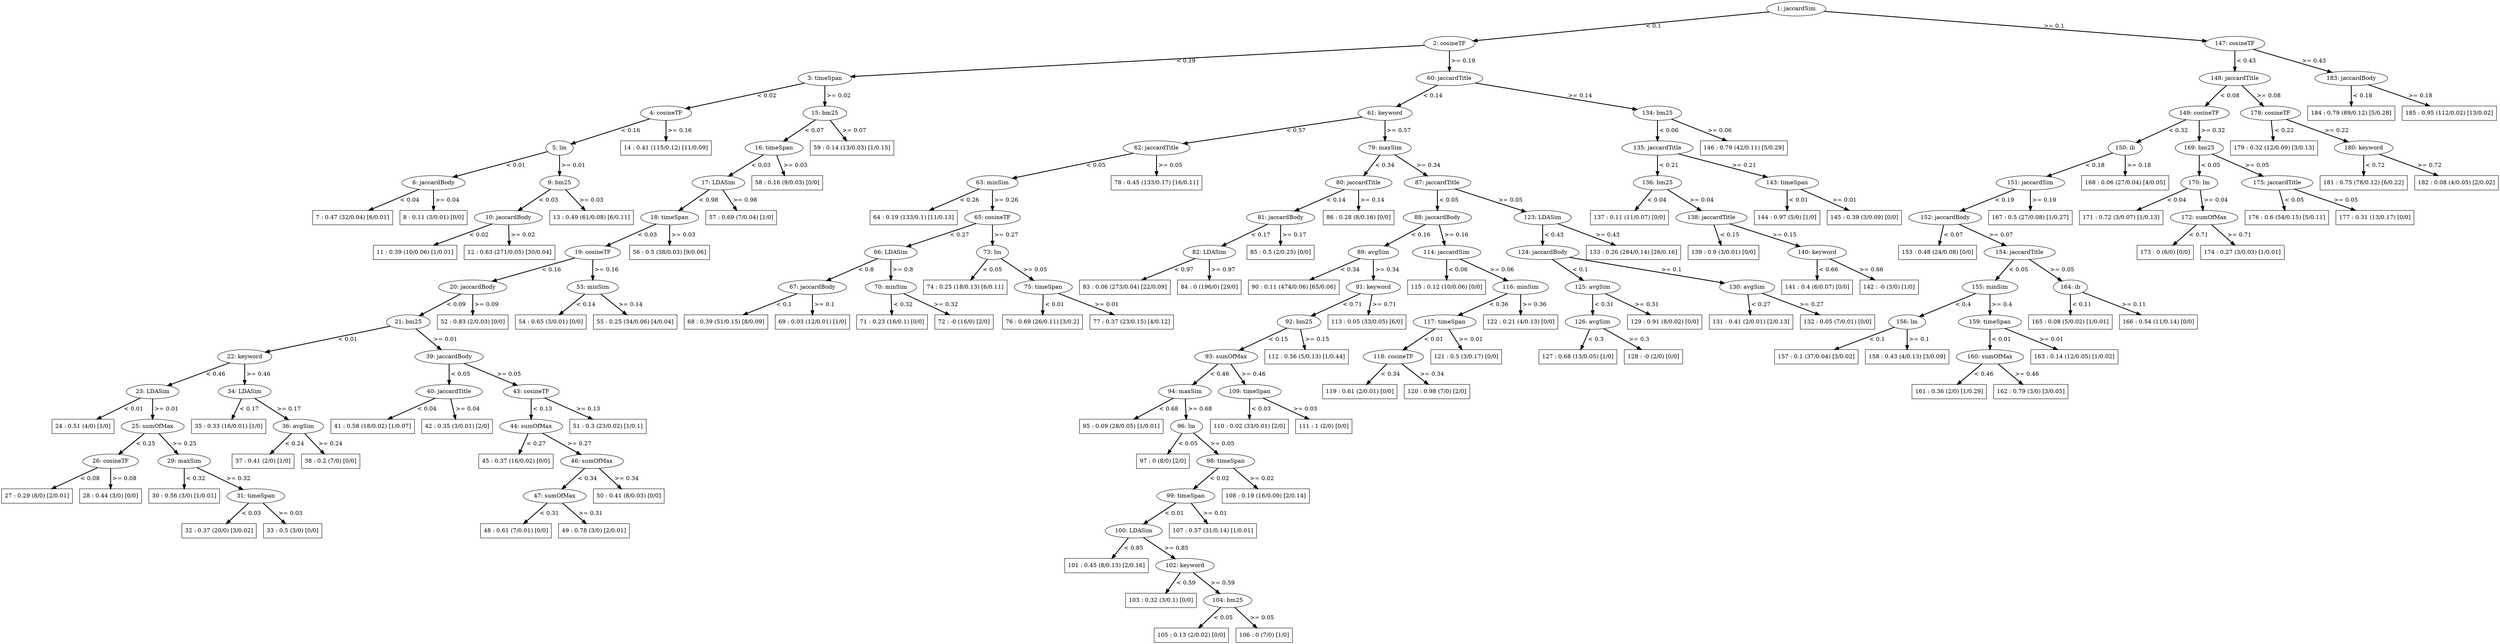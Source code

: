 digraph Tree {
edge [style=bold]
N53ce1329 [label="1: jaccardSim"]
N53ce1329->N52719fb6 [label=" < 0.1"]
N52719fb6 [label="2: cosineTF"]
N52719fb6->N537f60bf [label=" < 0.19"]
N537f60bf [label="3: timeSpan"]
N537f60bf->N4686afc2 [label=" < 0.02"]
N4686afc2 [label="4: cosineTF"]
N4686afc2->Ne350b40 [label=" < 0.16"]
Ne350b40 [label="5: lm"]
Ne350b40->N1ffaf86 [label=" < 0.01"]
N1ffaf86 [label="6: jaccardBody"]
N1ffaf86->N1e6a3214 [label=" < 0.04"]
N1e6a3214 [label="7 : 0.47 (32/0.04) [6/0.01]"shape=box]
N1ffaf86->N71ba6d4e [label=" >= 0.04"]
N71ba6d4e [label="8 : 0.11 (3/0.01) [0/0]"shape=box]
Ne350b40->N4145bad8 [label=" >= 0.01"]
N4145bad8 [label="9: bm25"]
N4145bad8->N3e27aa33 [label=" < 0.03"]
N3e27aa33 [label="10: jaccardBody"]
N3e27aa33->Nf0c8a99 [label=" < 0.02"]
Nf0c8a99 [label="11 : 0.39 (10/0.06) [1/0.01]"shape=box]
N3e27aa33->N7526515b [label=" >= 0.02"]
N7526515b [label="12 : 0.63 (271/0.05) [30/0.04]"shape=box]
N4145bad8->N11392934 [label=" >= 0.03"]
N11392934 [label="13 : 0.49 (61/0.08) [6/0.11]"shape=box]
N4686afc2->N53fe15ff [label=" >= 0.16"]
N53fe15ff [label="14 : 0.41 (115/0.12) [11/0.09]"shape=box]
N537f60bf->N6e9175d8 [label=" >= 0.02"]
N6e9175d8 [label="15: bm25"]
N6e9175d8->N470734c3 [label=" < 0.07"]
N470734c3 [label="16: timeSpan"]
N470734c3->N74ea2410 [label=" < 0.03"]
N74ea2410 [label="17: LDASim"]
N74ea2410->N5d0bf09b [label=" < 0.98"]
N5d0bf09b [label="18: timeSpan"]
N5d0bf09b->N117159c0 [label=" < 0.03"]
N117159c0 [label="19: cosineTF"]
N117159c0->N1ca3b418 [label=" < 0.16"]
N1ca3b418 [label="20: jaccardBody"]
N1ca3b418->N74e28667 [label=" < 0.09"]
N74e28667 [label="21: bm25"]
N74e28667->N5149d738 [label=" < 0.01"]
N5149d738 [label="22: keyword"]
N5149d738->N53fb3dab [label=" < 0.46"]
N53fb3dab [label="23: LDASim"]
N53fb3dab->N75437611 [label=" < 0.01"]
N75437611 [label="24 : 0.51 (4/0) [1/0]"shape=box]
N53fb3dab->N196a42c3 [label=" >= 0.01"]
N196a42c3 [label="25: sumOfMax"]
N196a42c3->N7f485fda [label=" < 0.25"]
N7f485fda [label="26: cosineTF"]
N7f485fda->N3ba987b8 [label=" < 0.08"]
N3ba987b8 [label="27 : 0.29 (8/0) [2/0.01]"shape=box]
N7f485fda->N72035809 [label=" >= 0.08"]
N72035809 [label="28 : 0.44 (3/0) [0/0]"shape=box]
N196a42c3->N8458f04 [label=" >= 0.25"]
N8458f04 [label="29: maxSim"]
N8458f04->Ncc43f62 [label=" < 0.32"]
Ncc43f62 [label="30 : 0.56 (3/0) [1/0.01]"shape=box]
N8458f04->N413d1baf [label=" >= 0.32"]
N413d1baf [label="31: timeSpan"]
N413d1baf->N5032714f [label=" < 0.03"]
N5032714f [label="32 : 0.37 (20/0) [3/0.02]"shape=box]
N413d1baf->N402c4085 [label=" >= 0.03"]
N402c4085 [label="33 : 0.5 (3/0) [0/0]"shape=box]
N5149d738->N5386659f [label=" >= 0.46"]
N5386659f [label="34: LDASim"]
N5386659f->N1750fbeb [label=" < 0.17"]
N1750fbeb [label="35 : 0.33 (16/0.01) [1/0]"shape=box]
N5386659f->N6c284af [label=" >= 0.17"]
N6c284af [label="36: avgSim"]
N6c284af->N183ec003 [label=" < 0.24"]
N183ec003 [label="37 : 0.41 (2/0) [1/0]"shape=box]
N6c284af->N2b40ff9c [label=" >= 0.24"]
N2b40ff9c [label="38 : 0.2 (7/0) [0/0]"shape=box]
N74e28667->N24569dba [label=" >= 0.01"]
N24569dba [label="39: jaccardBody"]
N24569dba->N6be968ce [label=" < 0.05"]
N6be968ce [label="40: jaccardTitle"]
N6be968ce->N4a003cbe [label=" < 0.04"]
N4a003cbe [label="41 : 0.58 (18/0.02) [1/0.07]"shape=box]
N6be968ce->N359df09a [label=" >= 0.04"]
N359df09a [label="42 : 0.35 (3/0.01) [2/0]"shape=box]
N24569dba->N23e84203 [label=" >= 0.05"]
N23e84203 [label="43: cosineTF"]
N23e84203->N1972e513 [label=" < 0.13"]
N1972e513 [label="44: sumOfMax"]
N1972e513->N548a24a [label=" < 0.27"]
N548a24a [label="45 : 0.37 (16/0.02) [0/0]"shape=box]
N1972e513->N533bda92 [label=" >= 0.27"]
N533bda92 [label="46: sumOfMax"]
N533bda92->N52f27fbd [label=" < 0.34"]
N52f27fbd [label="47: sumOfMax"]
N52f27fbd->N536f2a7e [label=" < 0.31"]
N536f2a7e [label="48 : 0.61 (7/0.01) [0/0]"shape=box]
N52f27fbd->N5a59ca5e [label=" >= 0.31"]
N5a59ca5e [label="49 : 0.78 (3/0) [2/0.01]"shape=box]
N533bda92->N71075444 [label=" >= 0.34"]
N71075444 [label="50 : 0.41 (8/0.03) [0/0]"shape=box]
N23e84203->N5c80cf32 [label=" >= 0.13"]
N5c80cf32 [label="51 : 0.3 (23/0.02) [1/0.1]"shape=box]
N1ca3b418->N673fdbce [label=" >= 0.09"]
N673fdbce [label="52 : 0.83 (2/0.03) [0/0]"shape=box]
N117159c0->N5b799640 [label=" >= 0.16"]
N5b799640 [label="53: minSim"]
N5b799640->Neadd4fb [label=" < 0.14"]
Neadd4fb [label="54 : 0.65 (3/0.01) [0/0]"shape=box]
N5b799640->N239a307b [label=" >= 0.14"]
N239a307b [label="55 : 0.25 (34/0.06) [4/0.04]"shape=box]
N5d0bf09b->N5f8e8a9d [label=" >= 0.03"]
N5f8e8a9d [label="56 : 0.5 (38/0.03) [9/0.06]"shape=box]
N74ea2410->N6e535154 [label=" >= 0.98"]
N6e535154 [label="57 : 0.69 (7/0.04) [1/0]"shape=box]
N470734c3->N48e1f6c7 [label=" >= 0.03"]
N48e1f6c7 [label="58 : 0.16 (9/0.03) [0/0]"shape=box]
N6e9175d8->N194fad1 [label=" >= 0.07"]
N194fad1 [label="59 : 0.14 (13/0.03) [1/0.15]"shape=box]
N52719fb6->N38467116 [label=" >= 0.19"]
N38467116 [label="60: jaccardTitle"]
N38467116->N4b8d604b [label=" < 0.14"]
N4b8d604b [label="61: keyword"]
N4b8d604b->N33ecda92 [label=" < 0.57"]
N33ecda92 [label="62: jaccardTitle"]
N33ecda92->N333d4a8c [label=" < 0.05"]
N333d4a8c [label="63: minSim"]
N333d4a8c->N7e990ed7 [label=" < 0.26"]
N7e990ed7 [label="64 : 0.19 (133/0.1) [11/0.13]"shape=box]
N333d4a8c->N7b4c50bc [label=" >= 0.26"]
N7b4c50bc [label="65: cosineTF"]
N7b4c50bc->N1a4927d6 [label=" < 0.27"]
N1a4927d6 [label="66: LDASim"]
N1a4927d6->N16150369 [label=" < 0.8"]
N16150369 [label="67: jaccardBody"]
N16150369->N34bde49d [label=" < 0.1"]
N34bde49d [label="68 : 0.39 (51/0.15) [8/0.09]"shape=box]
N16150369->N210ab13f [label=" >= 0.1"]
N210ab13f [label="69 : 0.03 (12/0.01) [1/0]"shape=box]
N1a4927d6->N29d80d2b [label=" >= 0.8"]
N29d80d2b [label="70: minSim"]
N29d80d2b->N47caedad [label=" < 0.32"]
N47caedad [label="71 : 0.23 (16/0.1) [0/0]"shape=box]
N29d80d2b->N28cda624 [label=" >= 0.32"]
N28cda624 [label="72 : -0 (16/0) [2/0]"shape=box]
N7b4c50bc->N57db2b13 [label=" >= 0.27"]
N57db2b13 [label="73: lm"]
N57db2b13->N1807f5a7 [label=" < 0.05"]
N1807f5a7 [label="74 : 0.25 (18/0.13) [6/0.11]"shape=box]
N57db2b13->N7dfd3c81 [label=" >= 0.05"]
N7dfd3c81 [label="75: timeSpan"]
N7dfd3c81->N626abbd0 [label=" < 0.01"]
N626abbd0 [label="76 : 0.69 (26/0.11) [3/0.2]"shape=box]
N7dfd3c81->Nd23e042 [label=" >= 0.01"]
Nd23e042 [label="77 : 0.37 (23/0.15) [4/0.12]"shape=box]
N33ecda92->N6cd24612 [label=" >= 0.05"]
N6cd24612 [label="78 : 0.45 (133/0.17) [16/0.11]"shape=box]
N4b8d604b->Nf68f0dc [label=" >= 0.57"]
Nf68f0dc [label="79: maxSim"]
Nf68f0dc->N41330d4f [label=" < 0.34"]
N41330d4f [label="80: jaccardTitle"]
N41330d4f->N1e4f4a5c [label=" < 0.14"]
N1e4f4a5c [label="81: jaccardBody"]
N1e4f4a5c->N7486b455 [label=" < 0.17"]
N7486b455 [label="82: LDASim"]
N7486b455->N45385f75 [label=" < 0.97"]
N45385f75 [label="83 : 0.06 (273/0.04) [22/0.09]"shape=box]
N7486b455->N6e2aa843 [label=" >= 0.97"]
N6e2aa843 [label="84 : 0 (196/0) [29/0]"shape=box]
N1e4f4a5c->N700fb871 [label=" >= 0.17"]
N700fb871 [label="85 : 0.5 (2/0.25) [0/0]"shape=box]
N41330d4f->N13d73f29 [label=" >= 0.14"]
N13d73f29 [label="86 : 0.28 (8/0.16) [0/0]"shape=box]
Nf68f0dc->N2fb0623e [label=" >= 0.34"]
N2fb0623e [label="87: jaccardTitle"]
N2fb0623e->N642a7222 [label=" < 0.05"]
N642a7222 [label="88: jaccardBody"]
N642a7222->N448c8166 [label=" < 0.16"]
N448c8166 [label="89: avgSim"]
N448c8166->N2235eaab [label=" < 0.34"]
N2235eaab [label="90 : 0.11 (474/0.06) [65/0.06]"shape=box]
N448c8166->N36804139 [label=" >= 0.34"]
N36804139 [label="91: keyword"]
N36804139->N461ad730 [label=" < 0.71"]
N461ad730 [label="92: bm25"]
N461ad730->N769a1df5 [label=" < 0.15"]
N769a1df5 [label="93: sumOfMax"]
N769a1df5->N64b0598 [label=" < 0.46"]
N64b0598 [label="94: maxSim"]
N64b0598->N6cc4cdb9 [label=" < 0.68"]
N6cc4cdb9 [label="95 : 0.09 (28/0.05) [1/0.01]"shape=box]
N64b0598->N5038d0b5 [label=" >= 0.68"]
N5038d0b5 [label="96: lm"]
N5038d0b5->N4b8729ff [label=" < 0.05"]
N4b8729ff [label="97 : 0 (8/0) [2/0]"shape=box]
N5038d0b5->N4a07d605 [label=" >= 0.05"]
N4a07d605 [label="98: timeSpan"]
N4a07d605->N2f01783a [label=" < 0.02"]
N2f01783a [label="99: timeSpan"]
N2f01783a->N7fd7a283 [label=" < 0.01"]
N7fd7a283 [label="100: LDASim"]
N7fd7a283->N79defdc [label=" < 0.85"]
N79defdc [label="101 : 0.45 (8/0.13) [2/0.16]"shape=box]
N7fd7a283->N5852c06f [label=" >= 0.85"]
N5852c06f [label="102: keyword"]
N5852c06f->N62656be4 [label=" < 0.59"]
N62656be4 [label="103 : 0.32 (3/0.1) [0/0]"shape=box]
N5852c06f->N7d61eb55 [label=" >= 0.59"]
N7d61eb55 [label="104: bm25"]
N7d61eb55->N7283d3eb [label=" < 0.05"]
N7283d3eb [label="105 : 0.13 (2/0.02) [0/0]"shape=box]
N7d61eb55->N536dbea0 [label=" >= 0.05"]
N536dbea0 [label="106 : 0 (7/0) [1/0]"shape=box]
N2f01783a->N1f760b47 [label=" >= 0.01"]
N1f760b47 [label="107 : 0.57 (31/0.14) [1/0.01]"shape=box]
N4a07d605->N4c5ae43b [label=" >= 0.02"]
N4c5ae43b [label="108 : 0.19 (16/0.09) [2/0.14]"shape=box]
N769a1df5->N2e570ded [label=" >= 0.46"]
N2e570ded [label="109: timeSpan"]
N2e570ded->N4808bc9b [label=" < 0.03"]
N4808bc9b [label="110 : 0.02 (33/0.01) [2/0]"shape=box]
N2e570ded->N1ebea008 [label=" >= 0.03"]
N1ebea008 [label="111 : 1 (2/0) [0/0]"shape=box]
N461ad730->N163370c2 [label=" >= 0.15"]
N163370c2 [label="112 : 0.56 (5/0.13) [1/0.44]"shape=box]
N36804139->N389b0789 [label=" >= 0.71"]
N389b0789 [label="113 : 0.05 (33/0.05) [6/0]"shape=box]
N642a7222->Nc667f46 [label=" >= 0.16"]
Nc667f46 [label="114: jaccardSim"]
Nc667f46->N64ec96c6 [label=" < 0.06"]
N64ec96c6 [label="115 : 0.12 (10/0.06) [0/0]"shape=box]
Nc667f46->N452e19ca [label=" >= 0.06"]
N452e19ca [label="116: minSim"]
N452e19ca->N15f47664 [label=" < 0.36"]
N15f47664 [label="117: timeSpan"]
N15f47664->N4b2c5e02 [label=" < 0.01"]
N4b2c5e02 [label="118: cosineTF"]
N4b2c5e02->N3b5fad2d [label=" < 0.34"]
N3b5fad2d [label="119 : 0.61 (2/0.01) [0/0]"shape=box]
N4b2c5e02->N102cec62 [label=" >= 0.34"]
N102cec62 [label="120 : 0.98 (7/0) [2/0]"shape=box]
N15f47664->N43015c69 [label=" >= 0.01"]
N43015c69 [label="121 : 0.5 (3/0.17) [0/0]"shape=box]
N452e19ca->N791d1f8b [label=" >= 0.36"]
N791d1f8b [label="122 : 0.21 (4/0.13) [0/0]"shape=box]
N2fb0623e->N24c22fe [label=" >= 0.05"]
N24c22fe [label="123: LDASim"]
N24c22fe->N16c069df [label=" < 0.43"]
N16c069df [label="124: jaccardBody"]
N16c069df->N205d38da [label=" < 0.1"]
N205d38da [label="125: avgSim"]
N205d38da->N189cbd7c [label=" < 0.31"]
N189cbd7c [label="126: avgSim"]
N189cbd7c->N72ef8d15 [label=" < 0.3"]
N72ef8d15 [label="127 : 0.68 (13/0.05) [1/0]"shape=box]
N189cbd7c->N5f20155b [label=" >= 0.3"]
N5f20155b [label="128 : -0 (2/0) [0/0]"shape=box]
N205d38da->N609bcfb6 [label=" >= 0.31"]
N609bcfb6 [label="129 : 0.91 (8/0.02) [0/0]"shape=box]
N16c069df->N7b993c65 [label=" >= 0.1"]
N7b993c65 [label="130: avgSim"]
N7b993c65->N4ea5b703 [label=" < 0.27"]
N4ea5b703 [label="131 : 0.41 (2/0.01) [2/0.13]"shape=box]
N7b993c65->N4f4c4b1a [label=" >= 0.27"]
N4f4c4b1a [label="132 : 0.05 (7/0.01) [0/0]"shape=box]
N24c22fe->N495ee280 [label=" >= 0.43"]
N495ee280 [label="133 : 0.26 (284/0.14) [26/0.16]"shape=box]
N38467116->N4e928fbf [label=" >= 0.14"]
N4e928fbf [label="134: bm25"]
N4e928fbf->N295cf707 [label=" < 0.06"]
N295cf707 [label="135: jaccardTitle"]
N295cf707->N7a3793c7 [label=" < 0.21"]
N7a3793c7 [label="136: bm25"]
N7a3793c7->N6692b6c6 [label=" < 0.04"]
N6692b6c6 [label="137 : 0.11 (11/0.07) [0/0]"shape=box]
N7a3793c7->N6736fa8d [label=" >= 0.04"]
N6736fa8d [label="138: jaccardTitle"]
N6736fa8d->N4d518b32 [label=" < 0.15"]
N4d518b32 [label="139 : 0.9 (3/0.01) [0/0]"shape=box]
N6736fa8d->N7354b8c5 [label=" >= 0.15"]
N7354b8c5 [label="140: keyword"]
N7354b8c5->N2b72cb8a [label=" < 0.66"]
N2b72cb8a [label="141 : 0.4 (6/0.07) [0/0]"shape=box]
N7354b8c5->N4bf48f6 [label=" >= 0.66"]
N4bf48f6 [label="142 : -0 (3/0) [1/0]"shape=box]
N295cf707->N1c852c0f [label=" >= 0.21"]
N1c852c0f [label="143: timeSpan"]
N1c852c0f->N37fb0bed [label=" < 0.01"]
N37fb0bed [label="144 : 0.97 (5/0) [1/0]"shape=box]
N1c852c0f->N6a57ae10 [label=" >= 0.01"]
N6a57ae10 [label="145 : 0.39 (3/0.09) [0/0]"shape=box]
N4e928fbf->N7fc4780b [label=" >= 0.06"]
N7fc4780b [label="146 : 0.79 (42/0.11) [5/0.29]"shape=box]
N53ce1329->N6b6776cb [label=" >= 0.1"]
N6b6776cb [label="147: cosineTF"]
N6b6776cb->N797b0699 [label=" < 0.43"]
N797b0699 [label="148: jaccardTitle"]
N797b0699->N52e7a6b2 [label=" < 0.08"]
N52e7a6b2 [label="149: cosineTF"]
N52e7a6b2->N27e47833 [label=" < 0.32"]
N27e47833 [label="150: ib"]
N27e47833->N3ddc6915 [label=" < 0.18"]
N3ddc6915 [label="151: jaccardSim"]
N3ddc6915->N6986852 [label=" < 0.19"]
N6986852 [label="152: jaccardBody"]
N6986852->N658c5a19 [label=" < 0.07"]
N658c5a19 [label="153 : 0.48 (24/0.08) [0/0]"shape=box]
N6986852->N34f6515b [label=" >= 0.07"]
N34f6515b [label="154: jaccardTitle"]
N34f6515b->N57c03d88 [label=" < 0.05"]
N57c03d88 [label="155: minSim"]
N57c03d88->N68034211 [label=" < 0.4"]
N68034211 [label="156: lm"]
N68034211->N14fa86ae [label=" < 0.1"]
N14fa86ae [label="157 : 0.1 (37/0.04) [3/0.02]"shape=box]
N68034211->N5b3f61ff [label=" >= 0.1"]
N5b3f61ff [label="158 : 0.43 (4/0.13) [3/0.09]"shape=box]
N57c03d88->N275bf9b3 [label=" >= 0.4"]
N275bf9b3 [label="159: timeSpan"]
N275bf9b3->N1ef6d34c [label=" < 0.01"]
N1ef6d34c [label="160: sumOfMax"]
N1ef6d34c->N61eaec38 [label=" < 0.46"]
N61eaec38 [label="161 : 0.36 (2/0) [1/0.29]"shape=box]
N1ef6d34c->N616ac46a [label=" >= 0.46"]
N616ac46a [label="162 : 0.79 (3/0) [3/0.05]"shape=box]
N275bf9b3->N490caf5f [label=" >= 0.01"]
N490caf5f [label="163 : 0.14 (12/0.05) [1/0.02]"shape=box]
N34f6515b->N4032d386 [label=" >= 0.05"]
N4032d386 [label="164: ib"]
N4032d386->Nb83a9be [label=" < 0.11"]
Nb83a9be [label="165 : 0.08 (5/0.02) [1/0.01]"shape=box]
N4032d386->N4066c471 [label=" >= 0.11"]
N4066c471 [label="166 : 0.54 (11/0.14) [0/0]"shape=box]
N3ddc6915->N7d3d101b [label=" >= 0.19"]
N7d3d101b [label="167 : 0.5 (27/0.08) [1/0.27]"shape=box]
N27e47833->N1f75a668 [label=" >= 0.18"]
N1f75a668 [label="168 : 0.06 (27/0.04) [4/0.05]"shape=box]
N52e7a6b2->N5170bcf4 [label=" >= 0.32"]
N5170bcf4 [label="169: bm25"]
N5170bcf4->N198d6542 [label=" < 0.05"]
N198d6542 [label="170: lm"]
N198d6542->N19e7a160 [label=" < 0.04"]
N19e7a160 [label="171 : 0.72 (3/0.07) [1/0.13]"shape=box]
N198d6542->N327af41b [label=" >= 0.04"]
N327af41b [label="172: sumOfMax"]
N327af41b->N3e6f3f28 [label=" < 0.71"]
N3e6f3f28 [label="173 : 0 (6/0) [0/0]"shape=box]
N327af41b->N3406472c [label=" >= 0.71"]
N3406472c [label="174 : 0.27 (3/0.03) [1/0.01]"shape=box]
N5170bcf4->N4eaf3684 [label=" >= 0.05"]
N4eaf3684 [label="175: jaccardTitle"]
N4eaf3684->Nb978d10 [label=" < 0.05"]
Nb978d10 [label="176 : 0.6 (54/0.15) [5/0.11]"shape=box]
N4eaf3684->N147a5d08 [label=" >= 0.05"]
N147a5d08 [label="177 : 0.31 (13/0.17) [0/0]"shape=box]
N797b0699->N1b45c0e [label=" >= 0.08"]
N1b45c0e [label="178: cosineTF"]
N1b45c0e->N6bf08014 [label=" < 0.22"]
N6bf08014 [label="179 : 0.32 (12/0.09) [3/0.13]"shape=box]
N1b45c0e->N5a5338df [label=" >= 0.22"]
N5a5338df [label="180: keyword"]
N5a5338df->N332729ad [label=" < 0.72"]
N332729ad [label="181 : 0.75 (78/0.12) [6/0.22]"shape=box]
N5a5338df->N6057aebb [label=" >= 0.72"]
N6057aebb [label="182 : 0.08 (4/0.05) [2/0.02]"shape=box]
N6b6776cb->N352c1b98 [label=" >= 0.43"]
N352c1b98 [label="183: jaccardBody"]
N352c1b98->N68d279ec [label=" < 0.18"]
N68d279ec [label="184 : 0.79 (89/0.12) [5/0.28]"shape=box]
N352c1b98->N5965be2d [label=" >= 0.18"]
N5965be2d [label="185 : 0.95 (112/0.02) [13/0.02]"shape=box]

}

